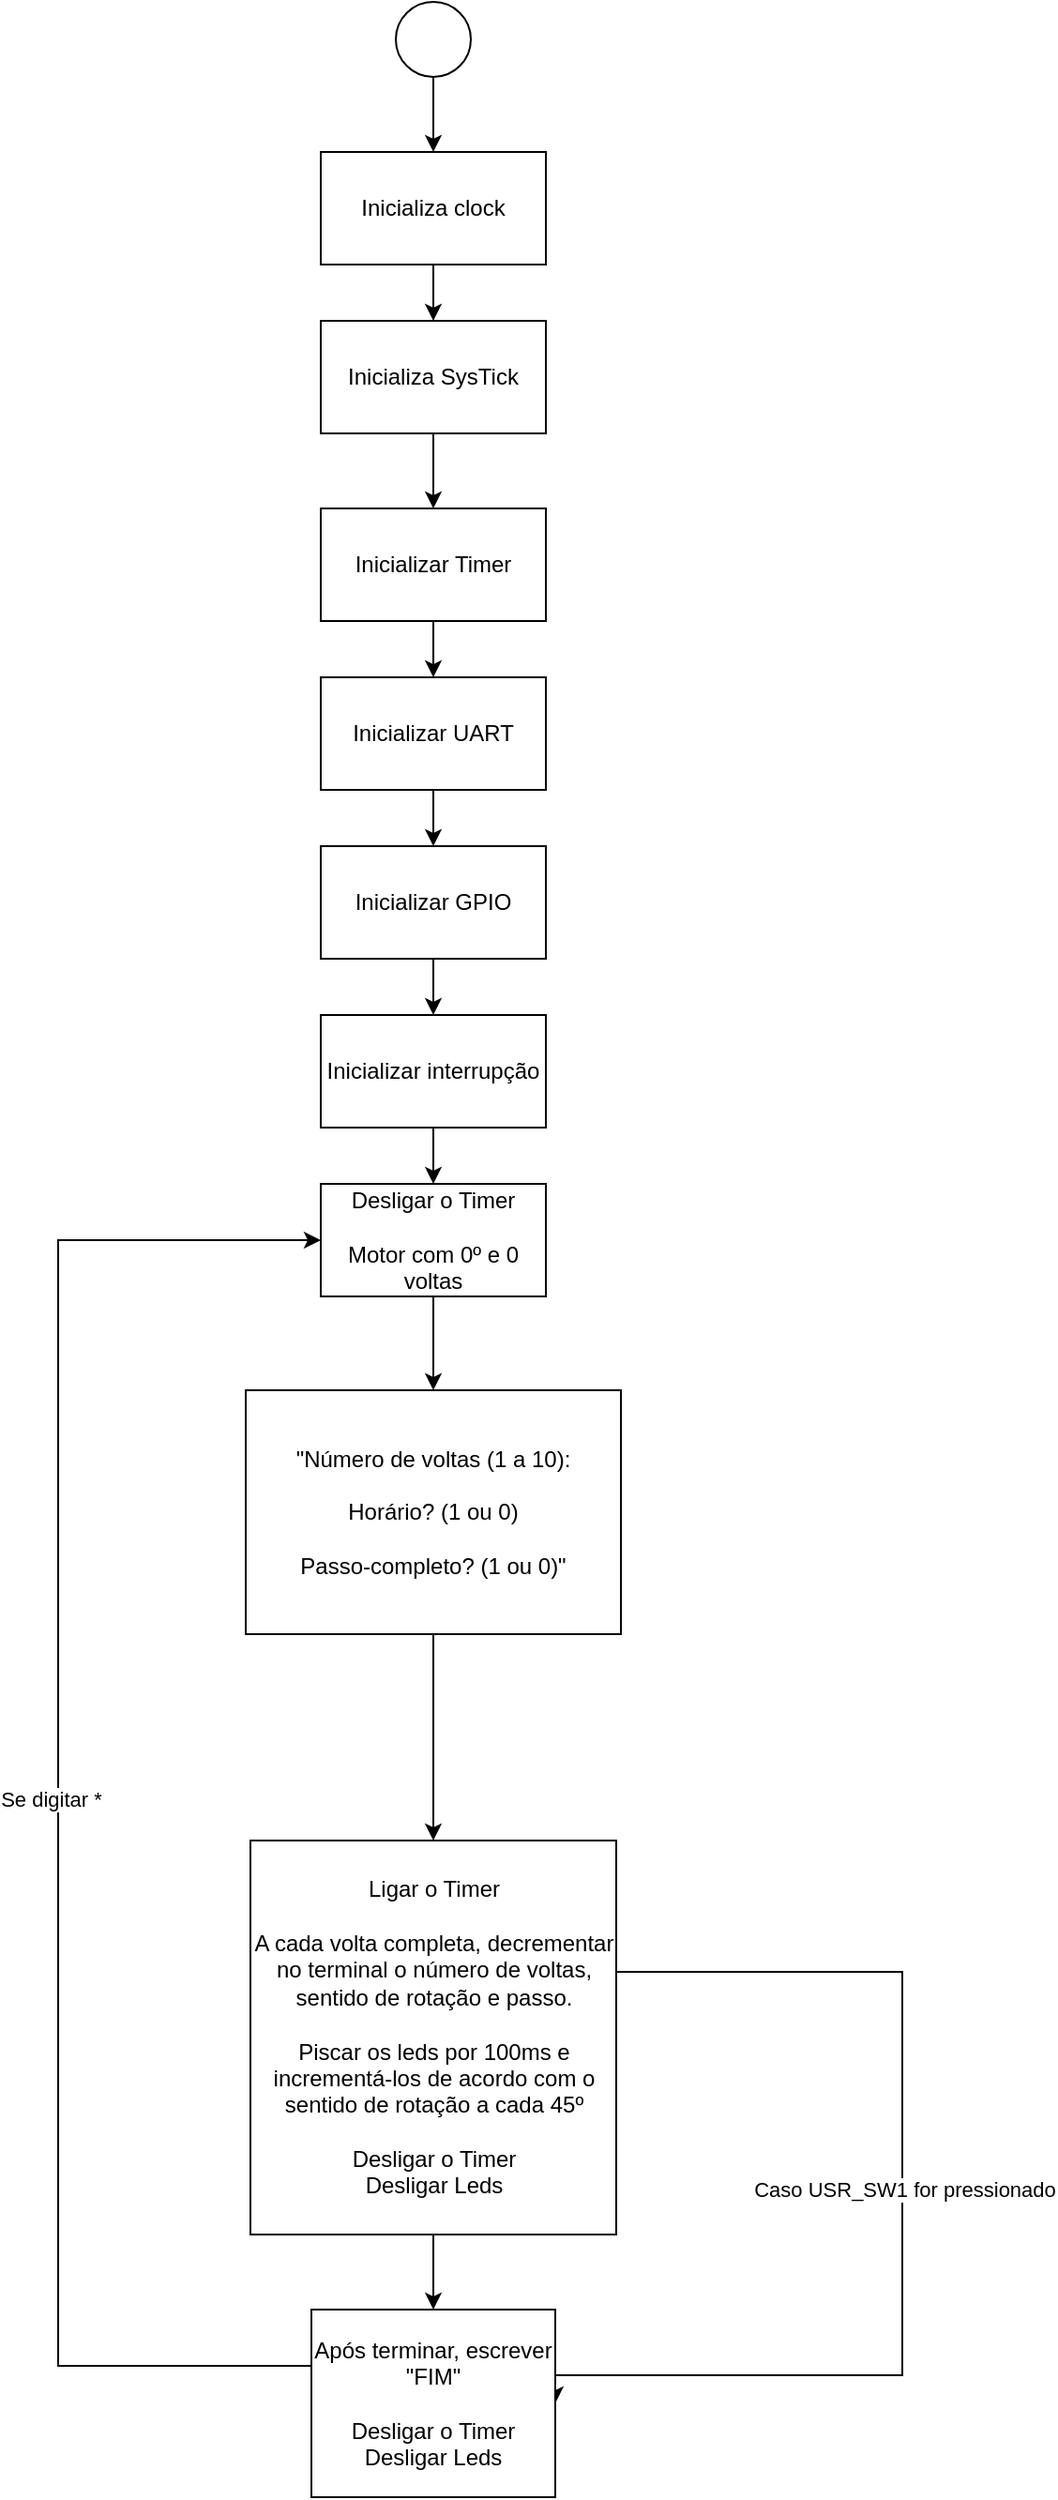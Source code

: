 <mxfile version="24.3.1" type="device">
  <diagram name="Page-1" id="d5rYc0Q8RI0yDMcoC0aH">
    <mxGraphModel dx="1257" dy="1771" grid="1" gridSize="10" guides="1" tooltips="1" connect="1" arrows="1" fold="1" page="1" pageScale="1" pageWidth="850" pageHeight="1100" math="0" shadow="0">
      <root>
        <mxCell id="0" />
        <mxCell id="1" parent="0" />
        <mxCell id="4lL5ylZuZq1DZIi4TiYl-27" value="" style="edgeStyle=orthogonalEdgeStyle;rounded=0;orthogonalLoop=1;jettySize=auto;html=1;" edge="1" parent="1" source="4lL5ylZuZq1DZIi4TiYl-1" target="4lL5ylZuZq1DZIi4TiYl-23">
          <mxGeometry relative="1" as="geometry" />
        </mxCell>
        <mxCell id="4lL5ylZuZq1DZIi4TiYl-1" value="" style="ellipse;whiteSpace=wrap;html=1;aspect=fixed;" vertex="1" parent="1">
          <mxGeometry x="470" y="-460" width="40" height="40" as="geometry" />
        </mxCell>
        <mxCell id="4lL5ylZuZq1DZIi4TiYl-5" value="" style="edgeStyle=orthogonalEdgeStyle;rounded=0;orthogonalLoop=1;jettySize=auto;html=1;" edge="1" parent="1" source="4lL5ylZuZq1DZIi4TiYl-2" target="4lL5ylZuZq1DZIi4TiYl-4">
          <mxGeometry relative="1" as="geometry" />
        </mxCell>
        <mxCell id="4lL5ylZuZq1DZIi4TiYl-2" value="&lt;div&gt;Desligar o Timer&lt;br&gt;&lt;/div&gt;&lt;div&gt;&lt;br&gt;&lt;/div&gt;&lt;div&gt;Motor com 0º e 0 voltas&lt;/div&gt;" style="rounded=0;whiteSpace=wrap;html=1;" vertex="1" parent="1">
          <mxGeometry x="430" y="170" width="120" height="60" as="geometry" />
        </mxCell>
        <mxCell id="4lL5ylZuZq1DZIi4TiYl-28" style="edgeStyle=orthogonalEdgeStyle;rounded=0;orthogonalLoop=1;jettySize=auto;html=1;entryX=0.5;entryY=0;entryDx=0;entryDy=0;" edge="1" parent="1" source="4lL5ylZuZq1DZIi4TiYl-4" target="4lL5ylZuZq1DZIi4TiYl-8">
          <mxGeometry relative="1" as="geometry" />
        </mxCell>
        <mxCell id="4lL5ylZuZq1DZIi4TiYl-4" value="&lt;div&gt;&quot;Número de voltas (1 a 10):&lt;/div&gt;&lt;div&gt;&lt;br&gt;&lt;/div&gt;&lt;div&gt;Horário? (1 ou 0)&lt;/div&gt;&lt;div&gt;&lt;br&gt;&lt;/div&gt;&lt;div&gt;Passo-completo? (1 ou 0)&quot;&lt;br&gt;&lt;/div&gt;" style="rounded=0;whiteSpace=wrap;html=1;" vertex="1" parent="1">
          <mxGeometry x="390" y="280" width="200" height="130" as="geometry" />
        </mxCell>
        <mxCell id="4lL5ylZuZq1DZIi4TiYl-10" style="edgeStyle=orthogonalEdgeStyle;rounded=0;orthogonalLoop=1;jettySize=auto;html=1;exitX=1;exitY=0.5;exitDx=0;exitDy=0;entryX=1;entryY=0.5;entryDx=0;entryDy=0;" edge="1" parent="1" source="4lL5ylZuZq1DZIi4TiYl-8" target="4lL5ylZuZq1DZIi4TiYl-12">
          <mxGeometry relative="1" as="geometry">
            <Array as="points">
              <mxPoint x="587" y="590" />
              <mxPoint x="740" y="590" />
              <mxPoint x="740" y="805" />
            </Array>
          </mxGeometry>
        </mxCell>
        <mxCell id="4lL5ylZuZq1DZIi4TiYl-11" value="Caso USR_SW1 for pressionado" style="edgeLabel;html=1;align=center;verticalAlign=middle;resizable=0;points=[];" vertex="1" connectable="0" parent="4lL5ylZuZq1DZIi4TiYl-10">
          <mxGeometry x="-0.215" y="1" relative="1" as="geometry">
            <mxPoint y="67" as="offset" />
          </mxGeometry>
        </mxCell>
        <mxCell id="4lL5ylZuZq1DZIi4TiYl-13" value="" style="edgeStyle=orthogonalEdgeStyle;rounded=0;orthogonalLoop=1;jettySize=auto;html=1;" edge="1" parent="1" source="4lL5ylZuZq1DZIi4TiYl-8" target="4lL5ylZuZq1DZIi4TiYl-12">
          <mxGeometry relative="1" as="geometry" />
        </mxCell>
        <mxCell id="4lL5ylZuZq1DZIi4TiYl-8" value="&lt;div&gt;Ligar o Timer&lt;/div&gt;&lt;div&gt;&lt;br&gt;&lt;/div&gt;&lt;div&gt;A cada volta completa, decrementar no terminal o número de voltas, sentido de rotação e passo.&lt;/div&gt;&lt;div&gt;&lt;br&gt;&lt;/div&gt;&lt;div&gt;Piscar os leds por 100ms e incrementá-los de acordo com o sentido de rotação a cada 45º&lt;/div&gt;&lt;div&gt;&lt;br&gt;&lt;/div&gt;&lt;div&gt;Desligar o Timer&lt;/div&gt;&lt;div&gt;Desligar Leds&lt;/div&gt;" style="whiteSpace=wrap;html=1;" vertex="1" parent="1">
          <mxGeometry x="392.5" y="520" width="195" height="210" as="geometry" />
        </mxCell>
        <mxCell id="4lL5ylZuZq1DZIi4TiYl-14" style="edgeStyle=orthogonalEdgeStyle;rounded=0;orthogonalLoop=1;jettySize=auto;html=1;exitX=0;exitY=0.5;exitDx=0;exitDy=0;entryX=0;entryY=0.5;entryDx=0;entryDy=0;" edge="1" parent="1" source="4lL5ylZuZq1DZIi4TiYl-12" target="4lL5ylZuZq1DZIi4TiYl-2">
          <mxGeometry relative="1" as="geometry">
            <Array as="points">
              <mxPoint x="290" y="800" />
              <mxPoint x="290" y="200" />
            </Array>
          </mxGeometry>
        </mxCell>
        <mxCell id="4lL5ylZuZq1DZIi4TiYl-15" value="Se digitar *" style="edgeLabel;html=1;align=center;verticalAlign=middle;resizable=0;points=[];" vertex="1" connectable="0" parent="4lL5ylZuZq1DZIi4TiYl-14">
          <mxGeometry x="0.022" y="4" relative="1" as="geometry">
            <mxPoint as="offset" />
          </mxGeometry>
        </mxCell>
        <mxCell id="4lL5ylZuZq1DZIi4TiYl-12" value="&lt;div&gt;Após terminar, escrever &quot;FIM&quot;&lt;/div&gt;&lt;div&gt;&lt;br&gt;&lt;/div&gt;&lt;div&gt;Desligar o Timer&lt;/div&gt;&lt;div&gt;Desligar Leds&lt;br&gt;&lt;/div&gt;" style="whiteSpace=wrap;html=1;" vertex="1" parent="1">
          <mxGeometry x="425" y="770" width="130" height="100" as="geometry" />
        </mxCell>
        <mxCell id="4lL5ylZuZq1DZIi4TiYl-21" value="" style="edgeStyle=orthogonalEdgeStyle;rounded=0;orthogonalLoop=1;jettySize=auto;html=1;" edge="1" parent="1" source="4lL5ylZuZq1DZIi4TiYl-16" target="4lL5ylZuZq1DZIi4TiYl-18">
          <mxGeometry relative="1" as="geometry" />
        </mxCell>
        <mxCell id="4lL5ylZuZq1DZIi4TiYl-16" value="Inicializar UART" style="whiteSpace=wrap;html=1;" vertex="1" parent="1">
          <mxGeometry x="430" y="-100" width="120" height="60" as="geometry" />
        </mxCell>
        <mxCell id="4lL5ylZuZq1DZIi4TiYl-20" value="" style="edgeStyle=orthogonalEdgeStyle;rounded=0;orthogonalLoop=1;jettySize=auto;html=1;" edge="1" parent="1" source="4lL5ylZuZq1DZIi4TiYl-17" target="4lL5ylZuZq1DZIi4TiYl-16">
          <mxGeometry relative="1" as="geometry" />
        </mxCell>
        <mxCell id="4lL5ylZuZq1DZIi4TiYl-17" value="Inicializar Timer" style="whiteSpace=wrap;html=1;" vertex="1" parent="1">
          <mxGeometry x="430" y="-190" width="120" height="60" as="geometry" />
        </mxCell>
        <mxCell id="4lL5ylZuZq1DZIi4TiYl-30" value="" style="edgeStyle=orthogonalEdgeStyle;rounded=0;orthogonalLoop=1;jettySize=auto;html=1;" edge="1" parent="1" source="4lL5ylZuZq1DZIi4TiYl-18" target="4lL5ylZuZq1DZIi4TiYl-29">
          <mxGeometry relative="1" as="geometry" />
        </mxCell>
        <mxCell id="4lL5ylZuZq1DZIi4TiYl-18" value="Inicializar GPIO" style="whiteSpace=wrap;html=1;" vertex="1" parent="1">
          <mxGeometry x="430" y="-10" width="120" height="60" as="geometry" />
        </mxCell>
        <mxCell id="4lL5ylZuZq1DZIi4TiYl-25" value="" style="edgeStyle=orthogonalEdgeStyle;rounded=0;orthogonalLoop=1;jettySize=auto;html=1;" edge="1" parent="1" source="4lL5ylZuZq1DZIi4TiYl-23" target="4lL5ylZuZq1DZIi4TiYl-24">
          <mxGeometry relative="1" as="geometry" />
        </mxCell>
        <mxCell id="4lL5ylZuZq1DZIi4TiYl-23" value="Inicializa clock" style="whiteSpace=wrap;html=1;" vertex="1" parent="1">
          <mxGeometry x="430" y="-380" width="120" height="60" as="geometry" />
        </mxCell>
        <mxCell id="4lL5ylZuZq1DZIi4TiYl-26" value="" style="edgeStyle=orthogonalEdgeStyle;rounded=0;orthogonalLoop=1;jettySize=auto;html=1;" edge="1" parent="1" source="4lL5ylZuZq1DZIi4TiYl-24" target="4lL5ylZuZq1DZIi4TiYl-17">
          <mxGeometry relative="1" as="geometry" />
        </mxCell>
        <mxCell id="4lL5ylZuZq1DZIi4TiYl-24" value="Inicializa SysTick" style="whiteSpace=wrap;html=1;" vertex="1" parent="1">
          <mxGeometry x="430" y="-290" width="120" height="60" as="geometry" />
        </mxCell>
        <mxCell id="4lL5ylZuZq1DZIi4TiYl-31" value="" style="edgeStyle=orthogonalEdgeStyle;rounded=0;orthogonalLoop=1;jettySize=auto;html=1;" edge="1" parent="1" source="4lL5ylZuZq1DZIi4TiYl-29" target="4lL5ylZuZq1DZIi4TiYl-2">
          <mxGeometry relative="1" as="geometry" />
        </mxCell>
        <mxCell id="4lL5ylZuZq1DZIi4TiYl-29" value="Inicializar interrupção" style="whiteSpace=wrap;html=1;" vertex="1" parent="1">
          <mxGeometry x="430" y="80" width="120" height="60" as="geometry" />
        </mxCell>
      </root>
    </mxGraphModel>
  </diagram>
</mxfile>
